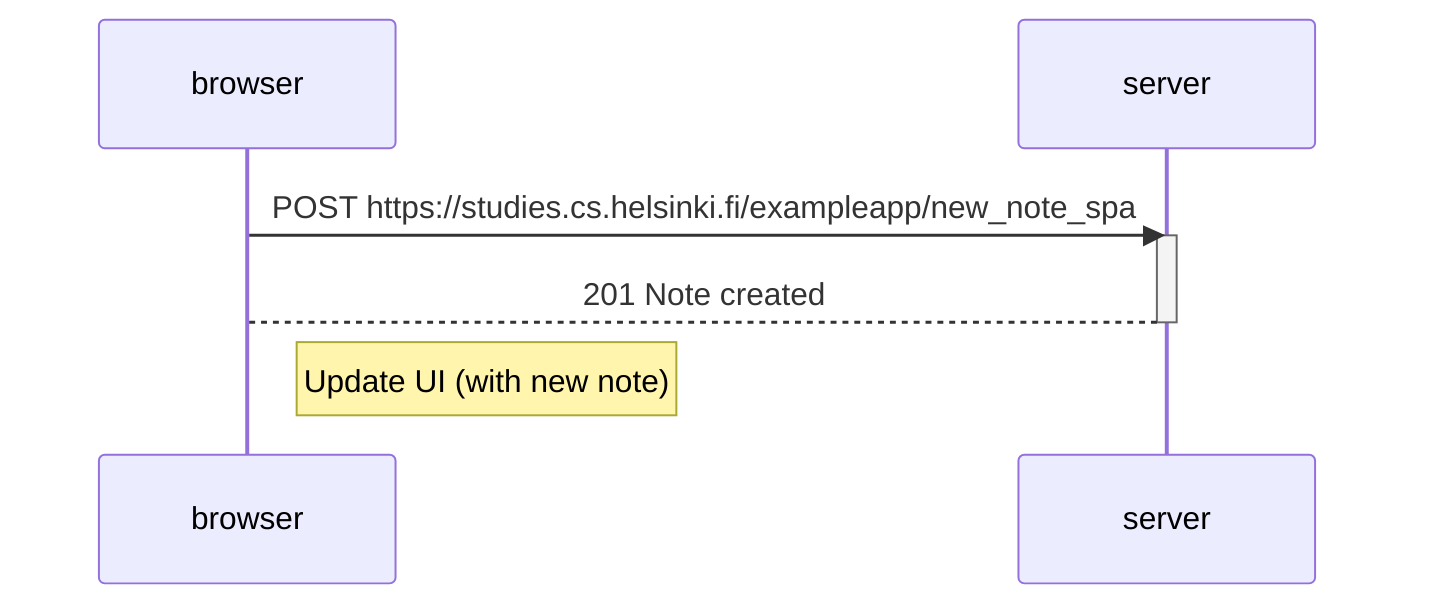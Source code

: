 sequenceDiagram
    participant browser
    participant server

    browser->>server: POST https://studies.cs.helsinki.fi/exampleapp/new_note_spa
    activate server
    server-->browser: 201 Note created
    deactivate server
    Note right of browser: Update UI (with new note)
